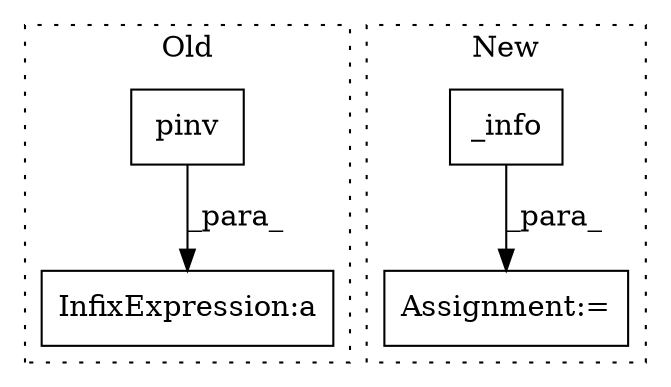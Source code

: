 digraph G {
subgraph cluster0 {
1 [label="pinv" a="32" s="11655,11661" l="5,1" shape="box"];
3 [label="InfixExpression:a" a="27" s="11662" l="3" shape="box"];
label = "Old";
style="dotted";
}
subgraph cluster1 {
2 [label="_info" a="32" s="14248" l="7" shape="box"];
4 [label="Assignment:=" a="7" s="14241" l="2" shape="box"];
label = "New";
style="dotted";
}
1 -> 3 [label="_para_"];
2 -> 4 [label="_para_"];
}